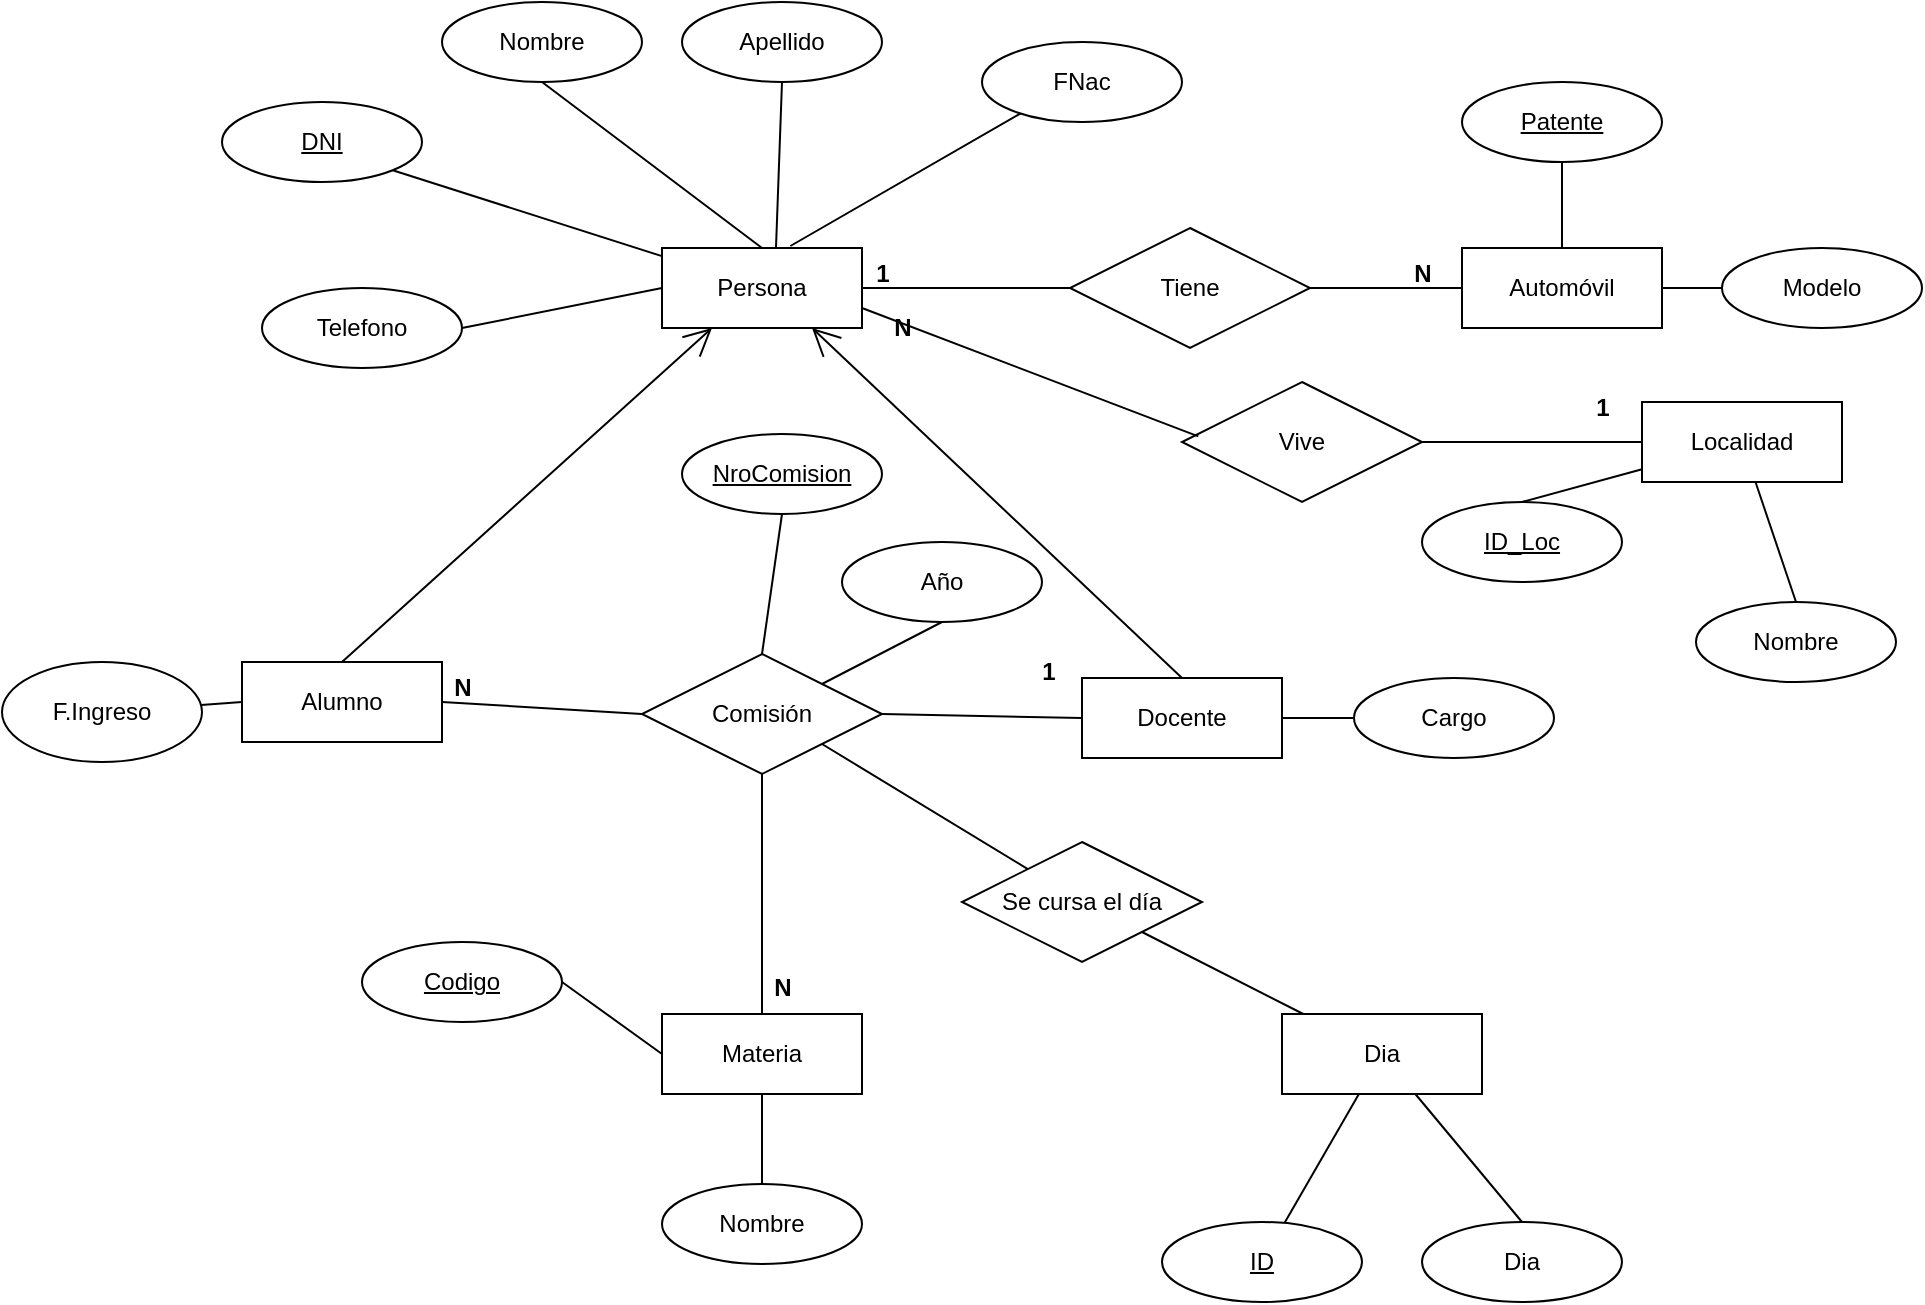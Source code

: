 <mxfile version="26.2.2">
  <diagram name="Página-1" id="mWCn7JWpaRzb7D_f05qL">
    <mxGraphModel dx="1871" dy="626" grid="1" gridSize="10" guides="1" tooltips="1" connect="1" arrows="1" fold="1" page="1" pageScale="1" pageWidth="827" pageHeight="1169" math="0" shadow="0">
      <root>
        <mxCell id="0" />
        <mxCell id="1" parent="0" />
        <mxCell id="ru4KZHiYIEU1xVQ5yHDc-1" value="Persona" style="whiteSpace=wrap;html=1;align=center;" parent="1" vertex="1">
          <mxGeometry x="210" y="133" width="100" height="40" as="geometry" />
        </mxCell>
        <mxCell id="ru4KZHiYIEU1xVQ5yHDc-2" value="Alumno" style="whiteSpace=wrap;html=1;align=center;" parent="1" vertex="1">
          <mxGeometry y="340" width="100" height="40" as="geometry" />
        </mxCell>
        <mxCell id="ru4KZHiYIEU1xVQ5yHDc-3" value="Docente" style="whiteSpace=wrap;html=1;align=center;" parent="1" vertex="1">
          <mxGeometry x="420" y="348" width="100" height="40" as="geometry" />
        </mxCell>
        <mxCell id="ru4KZHiYIEU1xVQ5yHDc-7" value="" style="endArrow=open;endFill=1;endSize=12;html=1;rounded=0;entryX=0.25;entryY=1;entryDx=0;entryDy=0;exitX=0.5;exitY=0;exitDx=0;exitDy=0;" parent="1" source="ru4KZHiYIEU1xVQ5yHDc-2" target="ru4KZHiYIEU1xVQ5yHDc-1" edge="1">
          <mxGeometry width="160" relative="1" as="geometry">
            <mxPoint x="375" y="300" as="sourcePoint" />
            <mxPoint x="295" y="190" as="targetPoint" />
          </mxGeometry>
        </mxCell>
        <mxCell id="ru4KZHiYIEU1xVQ5yHDc-10" value="Comisión" style="shape=rhombus;perimeter=rhombusPerimeter;whiteSpace=wrap;html=1;align=center;" parent="1" vertex="1">
          <mxGeometry x="200" y="336" width="120" height="60" as="geometry" />
        </mxCell>
        <mxCell id="ru4KZHiYIEU1xVQ5yHDc-11" value="Materia" style="whiteSpace=wrap;html=1;align=center;" parent="1" vertex="1">
          <mxGeometry x="210" y="516" width="100" height="40" as="geometry" />
        </mxCell>
        <mxCell id="ru4KZHiYIEU1xVQ5yHDc-14" value="" style="endArrow=none;html=1;rounded=0;entryX=0;entryY=0.5;entryDx=0;entryDy=0;exitX=1;exitY=0.5;exitDx=0;exitDy=0;" parent="1" source="ru4KZHiYIEU1xVQ5yHDc-2" target="ru4KZHiYIEU1xVQ5yHDc-10" edge="1">
          <mxGeometry relative="1" as="geometry">
            <mxPoint x="90" y="240" as="sourcePoint" />
            <mxPoint x="190" y="396" as="targetPoint" />
          </mxGeometry>
        </mxCell>
        <mxCell id="ru4KZHiYIEU1xVQ5yHDc-15" value="" style="endArrow=none;html=1;rounded=0;exitX=0.5;exitY=1;exitDx=0;exitDy=0;entryX=0.5;entryY=0;entryDx=0;entryDy=0;" parent="1" source="ru4KZHiYIEU1xVQ5yHDc-10" target="ru4KZHiYIEU1xVQ5yHDc-11" edge="1">
          <mxGeometry relative="1" as="geometry">
            <mxPoint x="330" y="278" as="sourcePoint" />
            <mxPoint x="490" y="278" as="targetPoint" />
          </mxGeometry>
        </mxCell>
        <mxCell id="ru4KZHiYIEU1xVQ5yHDc-16" value="" style="endArrow=none;html=1;rounded=0;exitX=1;exitY=0.5;exitDx=0;exitDy=0;entryX=0;entryY=0.5;entryDx=0;entryDy=0;" parent="1" source="ru4KZHiYIEU1xVQ5yHDc-10" target="ru4KZHiYIEU1xVQ5yHDc-3" edge="1">
          <mxGeometry relative="1" as="geometry">
            <mxPoint x="330" y="278" as="sourcePoint" />
            <mxPoint x="424" y="386.26" as="targetPoint" />
          </mxGeometry>
        </mxCell>
        <mxCell id="ru4KZHiYIEU1xVQ5yHDc-17" value="Automóvil" style="whiteSpace=wrap;html=1;align=center;" parent="1" vertex="1">
          <mxGeometry x="610" y="133" width="100" height="40" as="geometry" />
        </mxCell>
        <mxCell id="ru4KZHiYIEU1xVQ5yHDc-18" value="" style="endArrow=none;html=1;rounded=0;exitX=1;exitY=0.5;exitDx=0;exitDy=0;entryX=0;entryY=0.5;entryDx=0;entryDy=0;" parent="1" source="ru4KZHiYIEU1xVQ5yHDc-28" target="ru4KZHiYIEU1xVQ5yHDc-17" edge="1">
          <mxGeometry relative="1" as="geometry">
            <mxPoint x="340" y="330" as="sourcePoint" />
            <mxPoint x="500" y="330" as="targetPoint" />
          </mxGeometry>
        </mxCell>
        <mxCell id="ru4KZHiYIEU1xVQ5yHDc-19" value="DNI" style="ellipse;whiteSpace=wrap;html=1;align=center;fontStyle=4;" parent="1" vertex="1">
          <mxGeometry x="-10" y="60" width="100" height="40" as="geometry" />
        </mxCell>
        <mxCell id="ru4KZHiYIEU1xVQ5yHDc-20" value="" style="endArrow=none;html=1;rounded=0;exitX=1;exitY=1;exitDx=0;exitDy=0;" parent="1" source="ru4KZHiYIEU1xVQ5yHDc-19" target="ru4KZHiYIEU1xVQ5yHDc-1" edge="1">
          <mxGeometry relative="1" as="geometry">
            <mxPoint x="180" y="100" as="sourcePoint" />
            <mxPoint x="500" y="330" as="targetPoint" />
          </mxGeometry>
        </mxCell>
        <mxCell id="ru4KZHiYIEU1xVQ5yHDc-21" value="Nombre" style="ellipse;whiteSpace=wrap;html=1;align=center;" parent="1" vertex="1">
          <mxGeometry x="100" y="10" width="100" height="40" as="geometry" />
        </mxCell>
        <mxCell id="ru4KZHiYIEU1xVQ5yHDc-22" value="" style="endArrow=none;html=1;rounded=0;exitX=0.5;exitY=1;exitDx=0;exitDy=0;entryX=0.5;entryY=0;entryDx=0;entryDy=0;" parent="1" source="ru4KZHiYIEU1xVQ5yHDc-21" target="ru4KZHiYIEU1xVQ5yHDc-1" edge="1">
          <mxGeometry relative="1" as="geometry">
            <mxPoint x="340" y="330" as="sourcePoint" />
            <mxPoint x="500" y="330" as="targetPoint" />
          </mxGeometry>
        </mxCell>
        <mxCell id="ru4KZHiYIEU1xVQ5yHDc-23" value="Apellido" style="ellipse;whiteSpace=wrap;html=1;align=center;" parent="1" vertex="1">
          <mxGeometry x="220" y="10" width="100" height="40" as="geometry" />
        </mxCell>
        <mxCell id="ru4KZHiYIEU1xVQ5yHDc-24" value="" style="endArrow=none;html=1;rounded=0;exitX=0.5;exitY=1;exitDx=0;exitDy=0;entryX=0.57;entryY=-0.005;entryDx=0;entryDy=0;entryPerimeter=0;" parent="1" source="ru4KZHiYIEU1xVQ5yHDc-23" target="ru4KZHiYIEU1xVQ5yHDc-1" edge="1">
          <mxGeometry relative="1" as="geometry">
            <mxPoint x="340" y="330" as="sourcePoint" />
            <mxPoint x="500" y="330" as="targetPoint" />
          </mxGeometry>
        </mxCell>
        <mxCell id="ru4KZHiYIEU1xVQ5yHDc-29" value="" style="endArrow=none;html=1;rounded=0;exitX=1;exitY=0.5;exitDx=0;exitDy=0;entryX=0;entryY=0.5;entryDx=0;entryDy=0;" parent="1" source="ru4KZHiYIEU1xVQ5yHDc-1" target="ru4KZHiYIEU1xVQ5yHDc-28" edge="1">
          <mxGeometry relative="1" as="geometry">
            <mxPoint x="320" y="160" as="sourcePoint" />
            <mxPoint x="520" y="160" as="targetPoint" />
          </mxGeometry>
        </mxCell>
        <mxCell id="ru4KZHiYIEU1xVQ5yHDc-28" value="Tiene" style="shape=rhombus;perimeter=rhombusPerimeter;whiteSpace=wrap;html=1;align=center;" parent="1" vertex="1">
          <mxGeometry x="414" y="123" width="120" height="60" as="geometry" />
        </mxCell>
        <mxCell id="ru4KZHiYIEU1xVQ5yHDc-30" value="1" style="text;align=center;fontStyle=1;verticalAlign=middle;spacingLeft=3;spacingRight=3;strokeColor=none;rotatable=0;points=[[0,0.5],[1,0.5]];portConstraint=eastwest;html=1;" parent="1" vertex="1">
          <mxGeometry x="280" y="133" width="80" height="26" as="geometry" />
        </mxCell>
        <mxCell id="ru4KZHiYIEU1xVQ5yHDc-31" value="N" style="text;align=center;fontStyle=1;verticalAlign=middle;spacingLeft=3;spacingRight=3;strokeColor=none;rotatable=0;points=[[0,0.5],[1,0.5]];portConstraint=eastwest;html=1;" parent="1" vertex="1">
          <mxGeometry x="550" y="133" width="80" height="26" as="geometry" />
        </mxCell>
        <mxCell id="ru4KZHiYIEU1xVQ5yHDc-32" value="N" style="text;align=center;fontStyle=1;verticalAlign=middle;spacingLeft=3;spacingRight=3;strokeColor=none;rotatable=0;points=[[0,0.5],[1,0.5]];portConstraint=eastwest;html=1;" parent="1" vertex="1">
          <mxGeometry x="70" y="340" width="80" height="26" as="geometry" />
        </mxCell>
        <mxCell id="ru4KZHiYIEU1xVQ5yHDc-33" value="1" style="text;align=center;fontStyle=1;verticalAlign=middle;spacingLeft=3;spacingRight=3;strokeColor=none;rotatable=0;points=[[0,0.5],[1,0.5]];portConstraint=eastwest;html=1;" parent="1" vertex="1">
          <mxGeometry x="370" y="332" width="66" height="26" as="geometry" />
        </mxCell>
        <mxCell id="ru4KZHiYIEU1xVQ5yHDc-34" value="N" style="text;align=center;fontStyle=1;verticalAlign=middle;spacingLeft=3;spacingRight=3;strokeColor=none;rotatable=0;points=[[0,0.5],[1,0.5]];portConstraint=eastwest;html=1;" parent="1" vertex="1">
          <mxGeometry x="230" y="490" width="80" height="26" as="geometry" />
        </mxCell>
        <mxCell id="ru4KZHiYIEU1xVQ5yHDc-35" value="F.Ingreso" style="ellipse;whiteSpace=wrap;html=1;align=center;" parent="1" vertex="1">
          <mxGeometry x="-120" y="340" width="100" height="50" as="geometry" />
        </mxCell>
        <mxCell id="ru4KZHiYIEU1xVQ5yHDc-36" value="" style="endArrow=none;html=1;rounded=0;entryX=0;entryY=0.5;entryDx=0;entryDy=0;" parent="1" source="ru4KZHiYIEU1xVQ5yHDc-35" target="ru4KZHiYIEU1xVQ5yHDc-2" edge="1">
          <mxGeometry relative="1" as="geometry">
            <mxPoint x="320" y="272" as="sourcePoint" />
            <mxPoint x="480" y="272" as="targetPoint" />
          </mxGeometry>
        </mxCell>
        <mxCell id="ru4KZHiYIEU1xVQ5yHDc-37" value="Cargo" style="ellipse;whiteSpace=wrap;html=1;align=center;" parent="1" vertex="1">
          <mxGeometry x="556" y="348" width="100" height="40" as="geometry" />
        </mxCell>
        <mxCell id="ru4KZHiYIEU1xVQ5yHDc-38" value="" style="endArrow=none;html=1;rounded=0;entryX=0;entryY=0.5;entryDx=0;entryDy=0;exitX=1;exitY=0.5;exitDx=0;exitDy=0;" parent="1" source="ru4KZHiYIEU1xVQ5yHDc-3" target="ru4KZHiYIEU1xVQ5yHDc-37" edge="1">
          <mxGeometry relative="1" as="geometry">
            <mxPoint x="326" y="280" as="sourcePoint" />
            <mxPoint x="486" y="280" as="targetPoint" />
          </mxGeometry>
        </mxCell>
        <mxCell id="ru4KZHiYIEU1xVQ5yHDc-39" value="Codigo" style="ellipse;whiteSpace=wrap;html=1;align=center;fontStyle=4;" parent="1" vertex="1">
          <mxGeometry x="60" y="480" width="100" height="40" as="geometry" />
        </mxCell>
        <mxCell id="ru4KZHiYIEU1xVQ5yHDc-40" value="" style="endArrow=none;html=1;rounded=0;exitX=1;exitY=0.5;exitDx=0;exitDy=0;entryX=0;entryY=0.5;entryDx=0;entryDy=0;" parent="1" source="ru4KZHiYIEU1xVQ5yHDc-39" target="ru4KZHiYIEU1xVQ5yHDc-11" edge="1">
          <mxGeometry relative="1" as="geometry">
            <mxPoint x="330" y="242" as="sourcePoint" />
            <mxPoint x="490" y="242" as="targetPoint" />
          </mxGeometry>
        </mxCell>
        <mxCell id="ru4KZHiYIEU1xVQ5yHDc-41" value="Nombre" style="ellipse;whiteSpace=wrap;html=1;align=center;" parent="1" vertex="1">
          <mxGeometry x="210" y="601" width="100" height="40" as="geometry" />
        </mxCell>
        <mxCell id="ru4KZHiYIEU1xVQ5yHDc-42" value="" style="endArrow=none;html=1;rounded=0;exitX=0.5;exitY=0;exitDx=0;exitDy=0;" parent="1" source="ru4KZHiYIEU1xVQ5yHDc-41" target="ru4KZHiYIEU1xVQ5yHDc-11" edge="1">
          <mxGeometry relative="1" as="geometry">
            <mxPoint x="330" y="278" as="sourcePoint" />
            <mxPoint x="490" y="278" as="targetPoint" />
          </mxGeometry>
        </mxCell>
        <mxCell id="ru4KZHiYIEU1xVQ5yHDc-44" value="Patente" style="ellipse;whiteSpace=wrap;html=1;align=center;fontStyle=4;" parent="1" vertex="1">
          <mxGeometry x="610" y="50" width="100" height="40" as="geometry" />
        </mxCell>
        <mxCell id="ru4KZHiYIEU1xVQ5yHDc-45" value="" style="endArrow=none;html=1;rounded=0;" parent="1" source="ru4KZHiYIEU1xVQ5yHDc-44" target="ru4KZHiYIEU1xVQ5yHDc-17" edge="1">
          <mxGeometry relative="1" as="geometry">
            <mxPoint x="340" y="330" as="sourcePoint" />
            <mxPoint x="500" y="330" as="targetPoint" />
          </mxGeometry>
        </mxCell>
        <mxCell id="ru4KZHiYIEU1xVQ5yHDc-46" value="Modelo" style="ellipse;whiteSpace=wrap;html=1;align=center;" parent="1" vertex="1">
          <mxGeometry x="740" y="133" width="100" height="40" as="geometry" />
        </mxCell>
        <mxCell id="ru4KZHiYIEU1xVQ5yHDc-47" value="" style="endArrow=none;html=1;rounded=0;entryX=1;entryY=0.5;entryDx=0;entryDy=0;" parent="1" source="ru4KZHiYIEU1xVQ5yHDc-46" target="ru4KZHiYIEU1xVQ5yHDc-17" edge="1">
          <mxGeometry relative="1" as="geometry">
            <mxPoint x="340" y="330" as="sourcePoint" />
            <mxPoint x="500" y="330" as="targetPoint" />
          </mxGeometry>
        </mxCell>
        <mxCell id="ru4KZHiYIEU1xVQ5yHDc-49" value="NroComision" style="ellipse;whiteSpace=wrap;html=1;align=center;fontStyle=4;" parent="1" vertex="1">
          <mxGeometry x="220" y="226" width="100" height="40" as="geometry" />
        </mxCell>
        <mxCell id="ru4KZHiYIEU1xVQ5yHDc-50" value="" style="endArrow=none;html=1;rounded=0;exitX=0.5;exitY=0;exitDx=0;exitDy=0;entryX=0.5;entryY=1;entryDx=0;entryDy=0;" parent="1" source="ru4KZHiYIEU1xVQ5yHDc-10" target="ru4KZHiYIEU1xVQ5yHDc-49" edge="1">
          <mxGeometry relative="1" as="geometry">
            <mxPoint x="330" y="278" as="sourcePoint" />
            <mxPoint x="490" y="278" as="targetPoint" />
          </mxGeometry>
        </mxCell>
        <mxCell id="vkMO6bHTjJtgTPaPGl1--1" value="Localidad" style="whiteSpace=wrap;html=1;align=center;" parent="1" vertex="1">
          <mxGeometry x="700" y="210" width="100" height="40" as="geometry" />
        </mxCell>
        <mxCell id="vkMO6bHTjJtgTPaPGl1--3" value="Vive" style="shape=rhombus;perimeter=rhombusPerimeter;whiteSpace=wrap;html=1;align=center;" parent="1" vertex="1">
          <mxGeometry x="470" y="200" width="120" height="60" as="geometry" />
        </mxCell>
        <mxCell id="vkMO6bHTjJtgTPaPGl1--7" value="Nombre" style="ellipse;whiteSpace=wrap;html=1;align=center;" parent="1" vertex="1">
          <mxGeometry x="727" y="310" width="100" height="40" as="geometry" />
        </mxCell>
        <mxCell id="vkMO6bHTjJtgTPaPGl1--8" value="" style="endArrow=none;html=1;rounded=0;entryX=0.5;entryY=0;entryDx=0;entryDy=0;" parent="1" source="vkMO6bHTjJtgTPaPGl1--1" target="vkMO6bHTjJtgTPaPGl1--7" edge="1">
          <mxGeometry relative="1" as="geometry">
            <mxPoint x="250" y="170" as="sourcePoint" />
            <mxPoint x="410" y="170" as="targetPoint" />
          </mxGeometry>
        </mxCell>
        <mxCell id="vkMO6bHTjJtgTPaPGl1--9" value="ID_Loc" style="ellipse;whiteSpace=wrap;html=1;align=center;fontStyle=4;" parent="1" vertex="1">
          <mxGeometry x="590" y="260" width="100" height="40" as="geometry" />
        </mxCell>
        <mxCell id="vkMO6bHTjJtgTPaPGl1--10" value="" style="endArrow=none;html=1;rounded=0;entryX=0.5;entryY=0;entryDx=0;entryDy=0;" parent="1" source="vkMO6bHTjJtgTPaPGl1--1" target="vkMO6bHTjJtgTPaPGl1--9" edge="1">
          <mxGeometry relative="1" as="geometry">
            <mxPoint x="250" y="170" as="sourcePoint" />
            <mxPoint x="410" y="170" as="targetPoint" />
          </mxGeometry>
        </mxCell>
        <mxCell id="vkMO6bHTjJtgTPaPGl1--11" value="1" style="text;align=center;fontStyle=1;verticalAlign=middle;spacingLeft=3;spacingRight=3;strokeColor=none;rotatable=0;points=[[0,0.5],[1,0.5]];portConstraint=eastwest;html=1;" parent="1" vertex="1">
          <mxGeometry x="640" y="200" width="80" height="26" as="geometry" />
        </mxCell>
        <mxCell id="vkMO6bHTjJtgTPaPGl1--13" value="" style="endArrow=none;html=1;rounded=0;entryX=1;entryY=0.5;entryDx=0;entryDy=0;" parent="1" source="vkMO6bHTjJtgTPaPGl1--1" target="vkMO6bHTjJtgTPaPGl1--3" edge="1">
          <mxGeometry relative="1" as="geometry">
            <mxPoint x="250" y="170" as="sourcePoint" />
            <mxPoint x="410" y="170" as="targetPoint" />
          </mxGeometry>
        </mxCell>
        <mxCell id="vkMO6bHTjJtgTPaPGl1--15" value="" style="endArrow=none;html=1;rounded=0;exitX=1;exitY=0.75;exitDx=0;exitDy=0;entryX=0.068;entryY=0.453;entryDx=0;entryDy=0;entryPerimeter=0;" parent="1" source="ru4KZHiYIEU1xVQ5yHDc-1" target="vkMO6bHTjJtgTPaPGl1--3" edge="1">
          <mxGeometry relative="1" as="geometry">
            <mxPoint x="310" y="163" as="sourcePoint" />
            <mxPoint x="480" y="234" as="targetPoint" />
          </mxGeometry>
        </mxCell>
        <mxCell id="vkMO6bHTjJtgTPaPGl1--14" value="N" style="text;align=center;fontStyle=1;verticalAlign=middle;spacingLeft=3;spacingRight=3;strokeColor=none;rotatable=0;points=[[0,0.5],[1,0.5]];portConstraint=eastwest;html=1;" parent="1" vertex="1">
          <mxGeometry x="290" y="160" width="80" height="26" as="geometry" />
        </mxCell>
        <mxCell id="vkMO6bHTjJtgTPaPGl1--17" value="" style="endArrow=none;html=1;rounded=0;entryX=0.23;entryY=0.84;entryDx=0;entryDy=0;entryPerimeter=0;exitX=0.642;exitY=-0.025;exitDx=0;exitDy=0;exitPerimeter=0;" parent="1" source="ru4KZHiYIEU1xVQ5yHDc-1" target="Wm2CC_6iunUO24xMCyxp-1" edge="1">
          <mxGeometry relative="1" as="geometry">
            <mxPoint x="310" y="130" as="sourcePoint" />
            <mxPoint x="371.8" y="80.8" as="targetPoint" />
          </mxGeometry>
        </mxCell>
        <mxCell id="vkMO6bHTjJtgTPaPGl1--18" value="" style="endArrow=open;endFill=1;endSize=12;html=1;rounded=0;exitX=0.5;exitY=0;exitDx=0;exitDy=0;entryX=0.75;entryY=1;entryDx=0;entryDy=0;" parent="1" source="ru4KZHiYIEU1xVQ5yHDc-3" target="ru4KZHiYIEU1xVQ5yHDc-1" edge="1">
          <mxGeometry width="160" relative="1" as="geometry">
            <mxPoint x="70" y="320" as="sourcePoint" />
            <mxPoint x="280" y="180" as="targetPoint" />
          </mxGeometry>
        </mxCell>
        <mxCell id="Wm2CC_6iunUO24xMCyxp-1" value="FNac" style="ellipse;whiteSpace=wrap;html=1;align=center;" parent="1" vertex="1">
          <mxGeometry x="370" y="30" width="100" height="40" as="geometry" />
        </mxCell>
        <mxCell id="Wm2CC_6iunUO24xMCyxp-2" value="Telefono" style="ellipse;whiteSpace=wrap;html=1;align=center;" parent="1" vertex="1">
          <mxGeometry x="10" y="153" width="100" height="40" as="geometry" />
        </mxCell>
        <mxCell id="Wm2CC_6iunUO24xMCyxp-3" value="" style="endArrow=none;html=1;rounded=0;exitX=1;exitY=0.5;exitDx=0;exitDy=0;entryX=0;entryY=0.5;entryDx=0;entryDy=0;" parent="1" source="Wm2CC_6iunUO24xMCyxp-2" target="ru4KZHiYIEU1xVQ5yHDc-1" edge="1">
          <mxGeometry relative="1" as="geometry">
            <mxPoint x="320" y="330" as="sourcePoint" />
            <mxPoint x="480" y="330" as="targetPoint" />
          </mxGeometry>
        </mxCell>
        <mxCell id="Z91gR4vKg6HTgq0VLxdM-1" value="Dia" style="whiteSpace=wrap;html=1;align=center;" vertex="1" parent="1">
          <mxGeometry x="520" y="516" width="100" height="40" as="geometry" />
        </mxCell>
        <mxCell id="Z91gR4vKg6HTgq0VLxdM-2" value="" style="endArrow=none;html=1;rounded=0;exitX=1;exitY=1;exitDx=0;exitDy=0;" edge="1" parent="1" source="Z91gR4vKg6HTgq0VLxdM-3" target="Z91gR4vKg6HTgq0VLxdM-1">
          <mxGeometry relative="1" as="geometry">
            <mxPoint x="410" y="330" as="sourcePoint" />
            <mxPoint x="570" y="330" as="targetPoint" />
          </mxGeometry>
        </mxCell>
        <mxCell id="Z91gR4vKg6HTgq0VLxdM-4" value="" style="endArrow=none;html=1;rounded=0;exitX=1;exitY=1;exitDx=0;exitDy=0;" edge="1" parent="1" source="ru4KZHiYIEU1xVQ5yHDc-10" target="Z91gR4vKg6HTgq0VLxdM-3">
          <mxGeometry relative="1" as="geometry">
            <mxPoint x="290" y="381" as="sourcePoint" />
            <mxPoint x="534" y="516" as="targetPoint" />
          </mxGeometry>
        </mxCell>
        <mxCell id="Z91gR4vKg6HTgq0VLxdM-3" value="Se cursa el día" style="shape=rhombus;perimeter=rhombusPerimeter;whiteSpace=wrap;html=1;align=center;" vertex="1" parent="1">
          <mxGeometry x="360" y="430" width="120" height="60" as="geometry" />
        </mxCell>
        <mxCell id="Z91gR4vKg6HTgq0VLxdM-6" value="" style="endArrow=none;html=1;rounded=0;" edge="1" parent="1" source="Z91gR4vKg6HTgq0VLxdM-1" target="Z91gR4vKg6HTgq0VLxdM-7">
          <mxGeometry relative="1" as="geometry">
            <mxPoint x="410" y="330" as="sourcePoint" />
            <mxPoint x="530" y="610" as="targetPoint" />
          </mxGeometry>
        </mxCell>
        <mxCell id="Z91gR4vKg6HTgq0VLxdM-7" value="ID" style="ellipse;whiteSpace=wrap;html=1;align=center;fontStyle=4;" vertex="1" parent="1">
          <mxGeometry x="460" y="620" width="100" height="40" as="geometry" />
        </mxCell>
        <mxCell id="Z91gR4vKg6HTgq0VLxdM-8" value="Dia" style="ellipse;whiteSpace=wrap;html=1;align=center;" vertex="1" parent="1">
          <mxGeometry x="590" y="620" width="100" height="40" as="geometry" />
        </mxCell>
        <mxCell id="Z91gR4vKg6HTgq0VLxdM-9" value="" style="endArrow=none;html=1;rounded=0;entryX=0.5;entryY=0;entryDx=0;entryDy=0;" edge="1" parent="1" source="Z91gR4vKg6HTgq0VLxdM-1" target="Z91gR4vKg6HTgq0VLxdM-8">
          <mxGeometry relative="1" as="geometry">
            <mxPoint x="410" y="370" as="sourcePoint" />
            <mxPoint x="570" y="370" as="targetPoint" />
          </mxGeometry>
        </mxCell>
        <mxCell id="Z91gR4vKg6HTgq0VLxdM-10" value="Año" style="ellipse;whiteSpace=wrap;html=1;align=center;" vertex="1" parent="1">
          <mxGeometry x="300" y="280" width="100" height="40" as="geometry" />
        </mxCell>
        <mxCell id="Z91gR4vKg6HTgq0VLxdM-11" value="" style="endArrow=none;html=1;rounded=0;exitX=0.5;exitY=1;exitDx=0;exitDy=0;entryX=1;entryY=0;entryDx=0;entryDy=0;" edge="1" parent="1" source="Z91gR4vKg6HTgq0VLxdM-10" target="ru4KZHiYIEU1xVQ5yHDc-10">
          <mxGeometry relative="1" as="geometry">
            <mxPoint x="410" y="370" as="sourcePoint" />
            <mxPoint x="570" y="370" as="targetPoint" />
          </mxGeometry>
        </mxCell>
      </root>
    </mxGraphModel>
  </diagram>
</mxfile>
